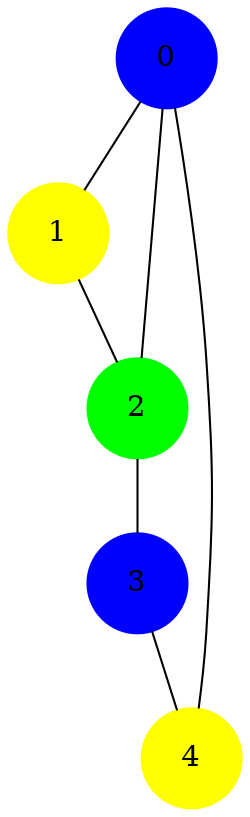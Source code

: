 graph Graph_сoloring { 
	node [shape=circle width=0.66 style=filled]
	0 [color = blue label="0"]
	1 [color = yellow label="1"]
	2 [color = green label="2"]
	3 [color = blue label="3"]
	4 [color = yellow label="4"]
	0 -- 1;
	0 -- 2;
	0 -- 4;
	1 -- 2;
	2 -- 3;
	3 -- 4;
}